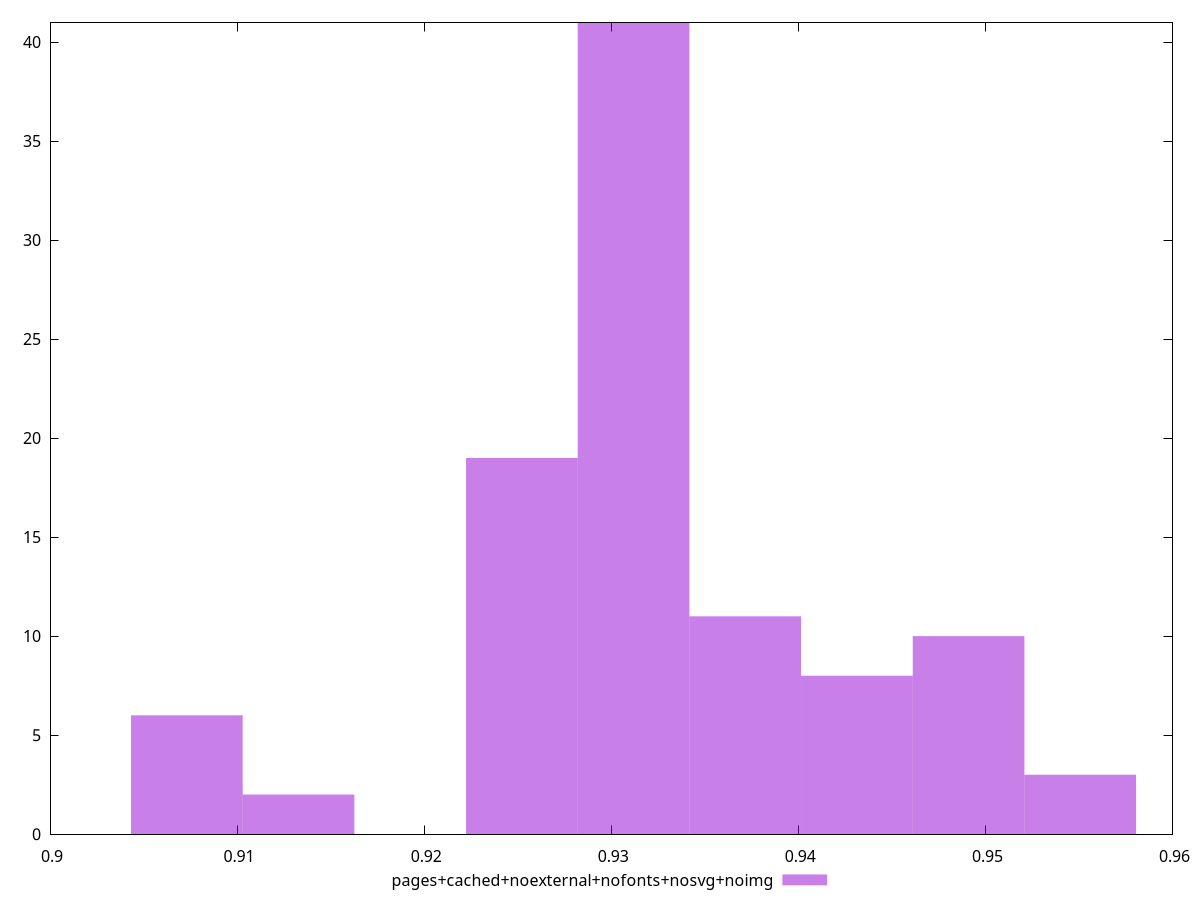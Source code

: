 $_pagesCachedNoexternalNofontsNosvgNoimg <<EOF
0.9371615073637051 11
0.9311923257881402 41
0.9073155994858801 6
0.9431306889392701 8
0.9252231442125751 19
0.9490998705148351 10
0.9550690520904002 3
0.9132847810614451 2
EOF
set key outside below
set terminal pngcairo
set output "report_00006_2020-11-02T20-21-41.718Z/performance_score/pages+cached+noexternal+nofonts+nosvg+noimg//hist.png"
set yrange [0:41]
set boxwidth 0.005969181575565001
set style fill transparent solid 0.5 noborder
plot $_pagesCachedNoexternalNofontsNosvgNoimg title "pages+cached+noexternal+nofonts+nosvg+noimg" with boxes ,